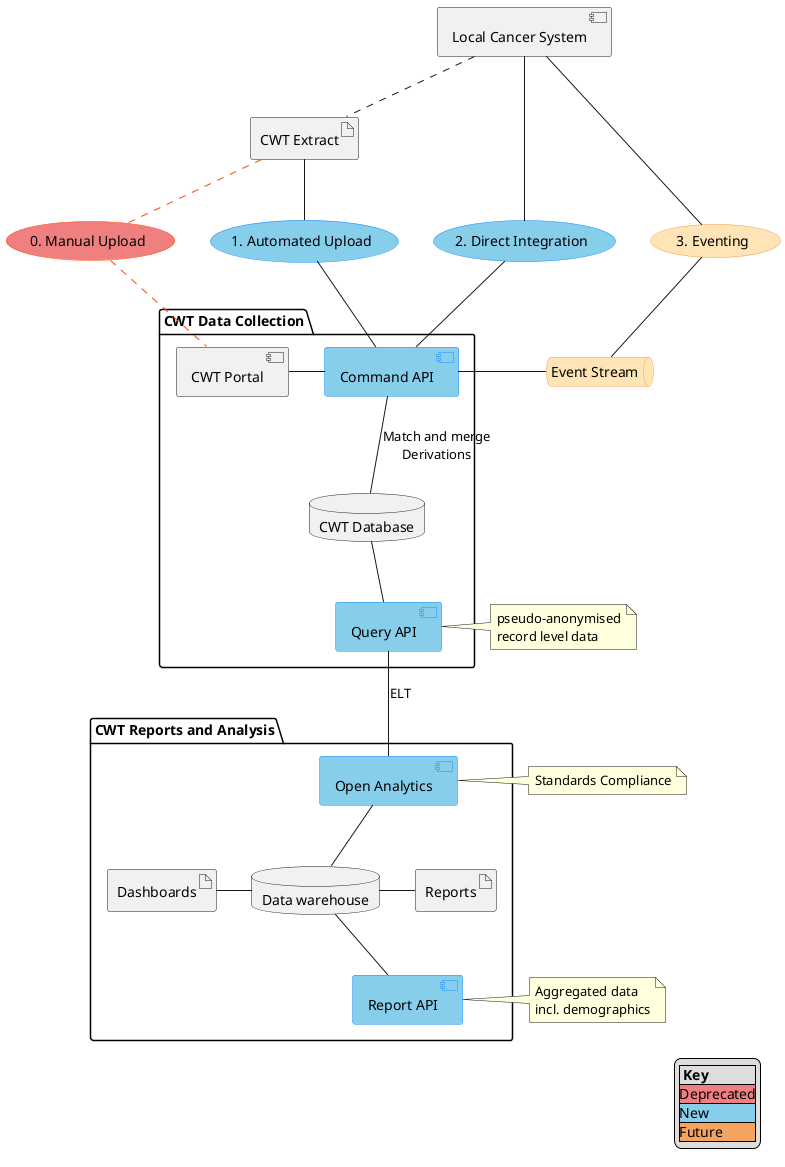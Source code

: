 @startuml cwt-tobe-conceptual-model
'left to right direction

hide stereotype
skinparam usecase {
  BackgroundColor<<New>> #SkyBlue
  BorderColor<<New>> #DodgerBlue

  BackgroundColor<<Deprecated>> #LightCoral  
  BorderColor<<Deprecated>> #OrangeRed

  BackgroundColor<<Future>> #Moccasin  
  BorderColor<<Future>> #SandyBrown  
}

skinparam component {
  BackgroundColor<<New>> #SkyBlue
  BorderColor<<New>> #DodgerBlue

  BackgroundColor<<Deprecated>> #LightCoral  
  BorderColor<<Deprecated>> #OrangeRed
}

skinparam queue {
  BackgroundColor<<Future>> #Moccasin  
  BorderColor<<Future>> #SandyBrown    
}

skinparam arrow {
  Color<<Deprecated>> #OrangeRed 
}

skinparam rectangle {
  BackgroundColor<<New>> #SkyBlue
  BorderColor<<New>> #DodgerBlue

  BackgroundColor<<Deprecated>> #LightCoral  
  BorderColor<<Deprecated>> #OrangeRed

  BackgroundColor<<Future>> #Moccasin  
  BorderColor<<Future>> #SandyBrown    
}

component "Local Cancer System" as lcs
queue "Event Stream" <<Future>> as es
artifact "CWT Extract" as file

usecase "0. Manual Upload" <<Deprecated>> as mup
usecase "1. Automated Upload" <<New>> as aup
usecase "2. Direct Integration" <<New>> as di
usecase "3. Eventing" <<Future>> as ev

package "CWT Data Collection" {

component "CWT Portal" as cwt
component "Command API" <<New>> as capi
database "CWT Database" as db
component "Query API" <<New>>   as qapi

cwt - capi
capi -- db : Match and merge\nDerivations 
db -- qapi

}

package "CWT Reports and Analysis" {


component "Open Analytics" <<New>> as oa
database "Data warehouse" as dw
component "Report API" <<New>> as ra
artifact "Dashboards" as dbs
artifact "Reports" as rpt
}

note as n1
  pseudo-anonymised
  record level data
endnote

note as n2
  Standards Compliance
endnote

note as n3
  Aggregated data 
  incl. demographics
endnote

lcs .. file
file .. mup<<Deprecated>>
mup .. cwt<<Deprecated>>

file -- aup
aup -- capi

lcs --- di
di -- capi

lcs --- ev
ev -- es
capi - es

qapi -- oa : ELT
oa -- dw

dw -- ra

dw -left- dbs
dw -right- rpt

qapi - n1
oa - n2
ra - n3

legend right
|= Key |
|<#LightCoral>Deprecated|
|<#SkyBlue>New|
|<#SandyBrown>Future|
endlegend

@enduml